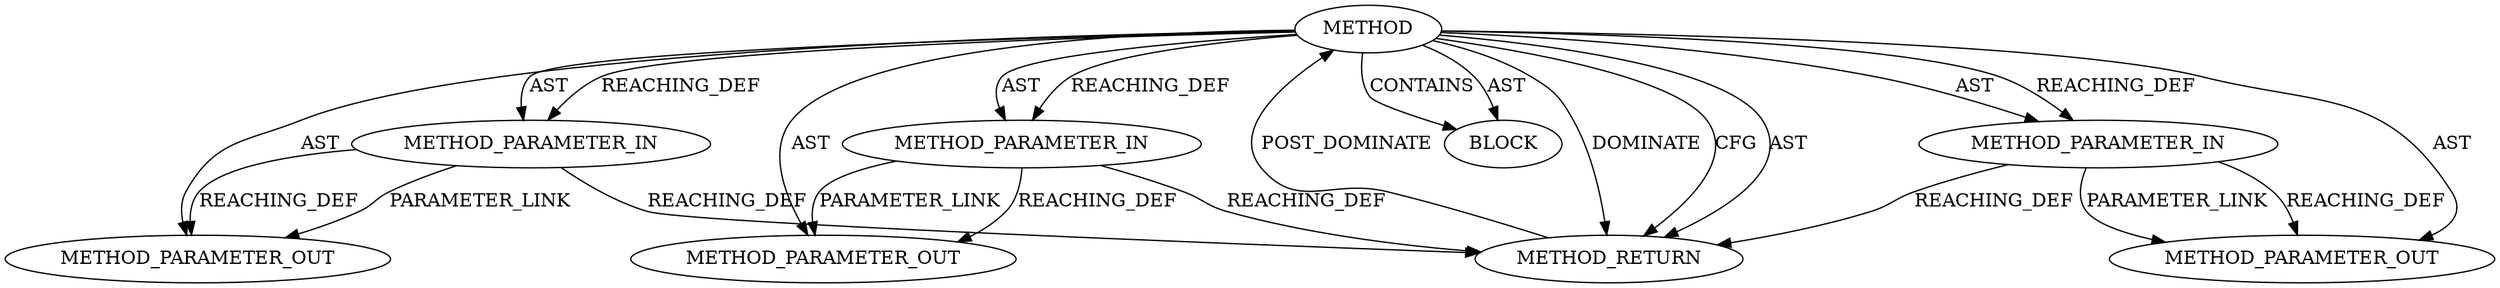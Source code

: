 digraph {
  22311 [label=METHOD_PARAMETER_OUT ORDER=2 CODE="p2" IS_VARIADIC=false TYPE_FULL_NAME="ANY" EVALUATION_STRATEGY="BY_VALUE" INDEX=2 NAME="p2"]
  20768 [label=METHOD AST_PARENT_TYPE="NAMESPACE_BLOCK" AST_PARENT_FULL_NAME="<global>" ORDER=0 CODE="<empty>" FULL_NAME="sg_chain" IS_EXTERNAL=true FILENAME="<empty>" SIGNATURE="" NAME="sg_chain"]
  22310 [label=METHOD_PARAMETER_OUT ORDER=1 CODE="p1" IS_VARIADIC=false TYPE_FULL_NAME="ANY" EVALUATION_STRATEGY="BY_VALUE" INDEX=1 NAME="p1"]
  22312 [label=METHOD_PARAMETER_OUT ORDER=3 CODE="p3" IS_VARIADIC=false TYPE_FULL_NAME="ANY" EVALUATION_STRATEGY="BY_VALUE" INDEX=3 NAME="p3"]
  20771 [label=METHOD_PARAMETER_IN ORDER=3 CODE="p3" IS_VARIADIC=false TYPE_FULL_NAME="ANY" EVALUATION_STRATEGY="BY_VALUE" INDEX=3 NAME="p3"]
  20769 [label=METHOD_PARAMETER_IN ORDER=1 CODE="p1" IS_VARIADIC=false TYPE_FULL_NAME="ANY" EVALUATION_STRATEGY="BY_VALUE" INDEX=1 NAME="p1"]
  20772 [label=BLOCK ORDER=1 ARGUMENT_INDEX=1 CODE="<empty>" TYPE_FULL_NAME="ANY"]
  20773 [label=METHOD_RETURN ORDER=2 CODE="RET" TYPE_FULL_NAME="ANY" EVALUATION_STRATEGY="BY_VALUE"]
  20770 [label=METHOD_PARAMETER_IN ORDER=2 CODE="p2" IS_VARIADIC=false TYPE_FULL_NAME="ANY" EVALUATION_STRATEGY="BY_VALUE" INDEX=2 NAME="p2"]
  20771 -> 22312 [label=REACHING_DEF VARIABLE="p3"]
  20768 -> 22310 [label=AST ]
  20770 -> 22311 [label=REACHING_DEF VARIABLE="p2"]
  20768 -> 20769 [label=AST ]
  20771 -> 22312 [label=PARAMETER_LINK ]
  20768 -> 20772 [label=CONTAINS ]
  20769 -> 22310 [label=REACHING_DEF VARIABLE="p1"]
  20768 -> 20770 [label=AST ]
  20768 -> 20773 [label=DOMINATE ]
  20770 -> 20773 [label=REACHING_DEF VARIABLE="p2"]
  20768 -> 20772 [label=AST ]
  20768 -> 22312 [label=AST ]
  20769 -> 20773 [label=REACHING_DEF VARIABLE="p1"]
  20768 -> 20771 [label=REACHING_DEF VARIABLE=""]
  20769 -> 22310 [label=PARAMETER_LINK ]
  20768 -> 20771 [label=AST ]
  20768 -> 22311 [label=AST ]
  20773 -> 20768 [label=POST_DOMINATE ]
  20768 -> 20770 [label=REACHING_DEF VARIABLE=""]
  20771 -> 20773 [label=REACHING_DEF VARIABLE="p3"]
  20768 -> 20769 [label=REACHING_DEF VARIABLE=""]
  20768 -> 20773 [label=CFG ]
  20768 -> 20773 [label=AST ]
  20770 -> 22311 [label=PARAMETER_LINK ]
}
